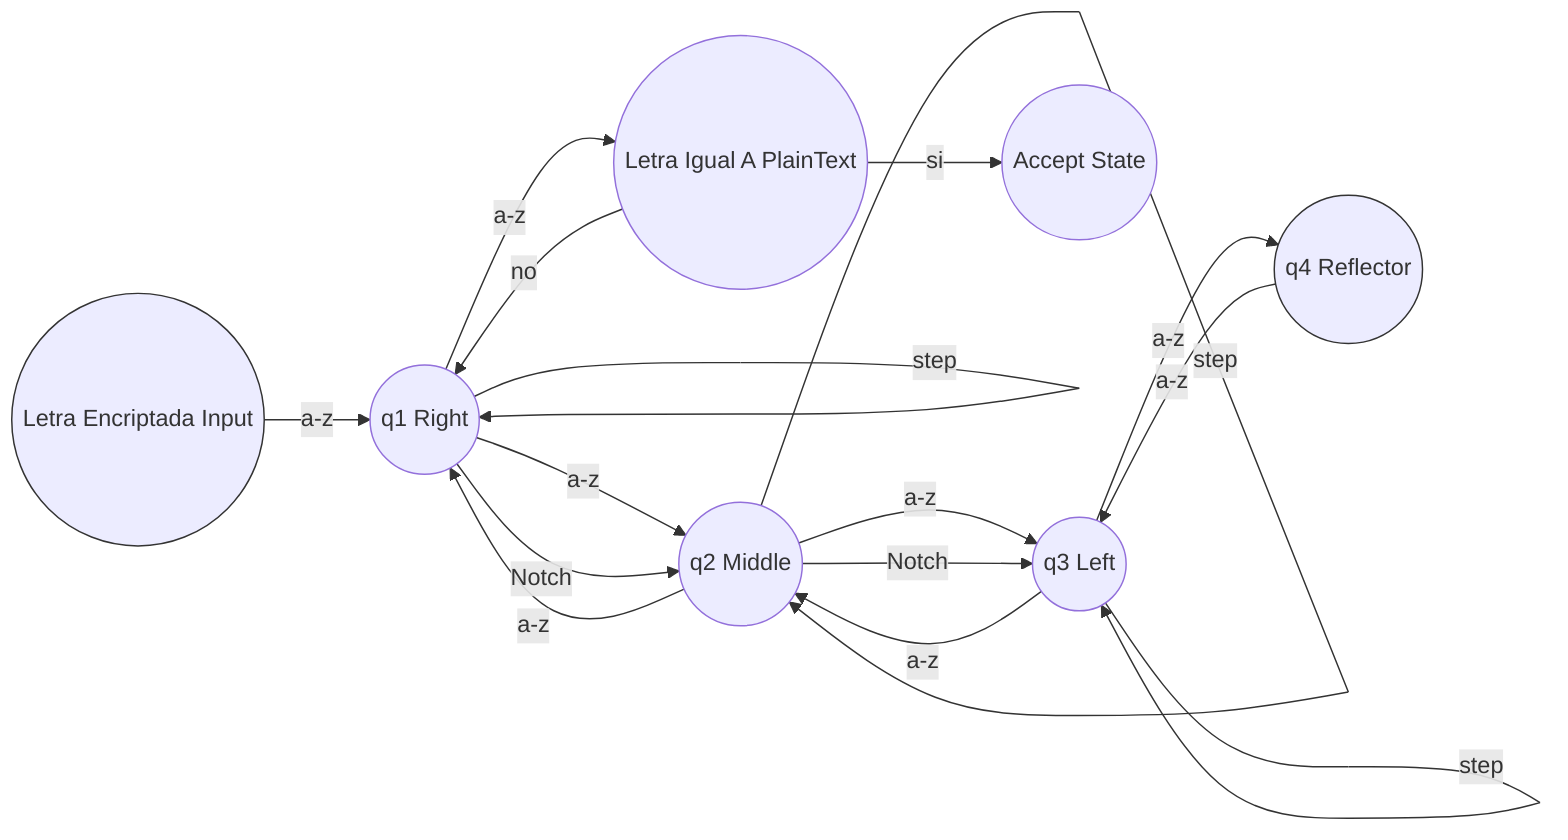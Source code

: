 graph LR
q0((Letra Encriptada Input)) --> |a-z| q1((q1 Right))
q1 --> |a-z| q2((q2 Middle))
q2 --> |a-z| q3((q3 Left))
q3 --> |a-z| q4((q4 Reflector))
q4 --> |a-z| q3
q3 --> |a-z| q2
q2 --> |a-z| q1
q1 --> |a-z| q5((Letra Igual A PlainText))
q5 --> |si| q6((Accept State))
q5 --> |no| q1

%% Rotor stepping transitions
q1 --> |step| q1
q1 --> |Notch| q2
q2 --> |step| q2
q2 --> |Notch| q3
q3 --> |step| q3

style q0 fill:#,stroke:#333
style q4 fill:#,stroke:#333